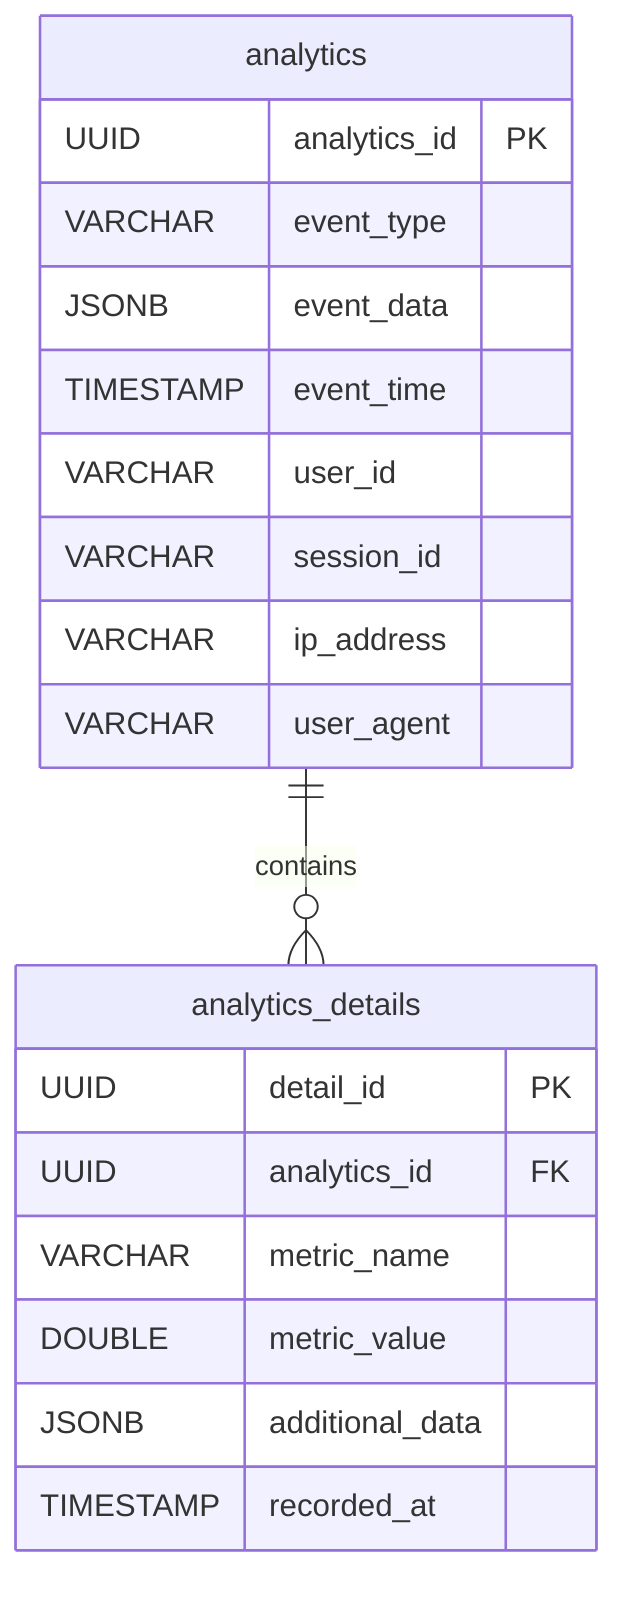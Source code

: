 erDiagram
    analytics ||--o{ analytics_details : contains
    
    analytics {
        UUID analytics_id PK
        VARCHAR event_type
        JSONB event_data
        TIMESTAMP event_time
        VARCHAR user_id
        VARCHAR session_id
        VARCHAR ip_address
        VARCHAR user_agent
    }
    
    analytics_details {
        UUID detail_id PK
        UUID analytics_id FK
        VARCHAR metric_name
        DOUBLE metric_value
        JSONB additional_data
        TIMESTAMP recorded_at
    }